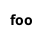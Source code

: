 ''''''''''''''''''''''''''''''''''''''''''
''                                      ''
''  AUTOGENERATED CODE -- DO NOT EDIT!  ''
''                                      ''
''''''''''''''''''''''''''''''''''''''''''

@startuml
title foo
hide stereotype
scale max 16384 height
skinparam component {
  BackgroundColor FloralWhite
  BorderColor Black
  ArrowColor Crimson
}
@enduml